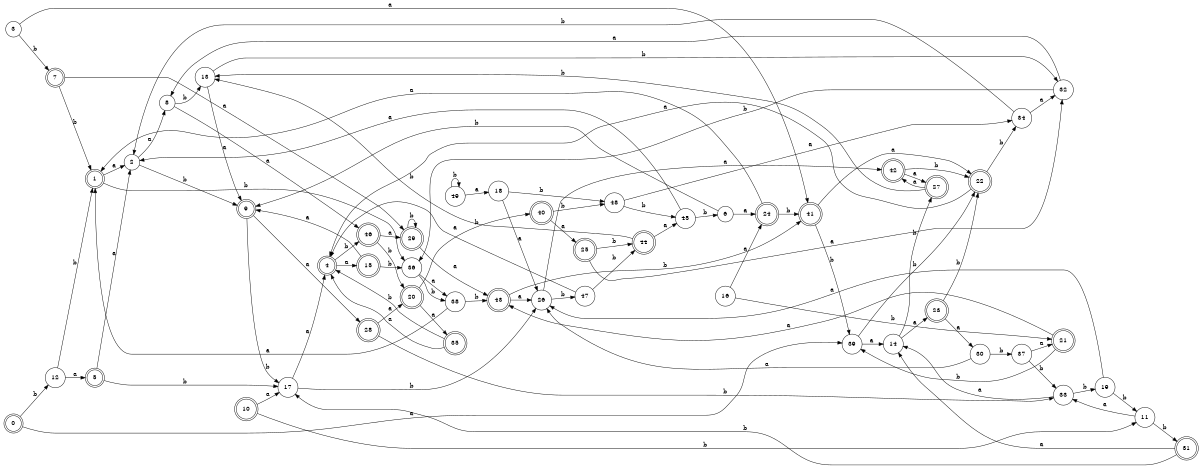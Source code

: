 digraph n40_6 {
__start0 [label="" shape="none"];

rankdir=LR;
size="8,5";

s0 [style="rounded,filled", color="black", fillcolor="white" shape="doublecircle", label="0"];
s1 [style="rounded,filled", color="black", fillcolor="white" shape="doublecircle", label="1"];
s2 [style="filled", color="black", fillcolor="white" shape="circle", label="2"];
s3 [style="filled", color="black", fillcolor="white" shape="circle", label="3"];
s4 [style="rounded,filled", color="black", fillcolor="white" shape="doublecircle", label="4"];
s5 [style="rounded,filled", color="black", fillcolor="white" shape="doublecircle", label="5"];
s6 [style="filled", color="black", fillcolor="white" shape="circle", label="6"];
s7 [style="rounded,filled", color="black", fillcolor="white" shape="doublecircle", label="7"];
s8 [style="filled", color="black", fillcolor="white" shape="circle", label="8"];
s9 [style="rounded,filled", color="black", fillcolor="white" shape="doublecircle", label="9"];
s10 [style="rounded,filled", color="black", fillcolor="white" shape="doublecircle", label="10"];
s11 [style="filled", color="black", fillcolor="white" shape="circle", label="11"];
s12 [style="filled", color="black", fillcolor="white" shape="circle", label="12"];
s13 [style="filled", color="black", fillcolor="white" shape="circle", label="13"];
s14 [style="filled", color="black", fillcolor="white" shape="circle", label="14"];
s15 [style="rounded,filled", color="black", fillcolor="white" shape="doublecircle", label="15"];
s16 [style="filled", color="black", fillcolor="white" shape="circle", label="16"];
s17 [style="filled", color="black", fillcolor="white" shape="circle", label="17"];
s18 [style="filled", color="black", fillcolor="white" shape="circle", label="18"];
s19 [style="filled", color="black", fillcolor="white" shape="circle", label="19"];
s20 [style="rounded,filled", color="black", fillcolor="white" shape="doublecircle", label="20"];
s21 [style="rounded,filled", color="black", fillcolor="white" shape="doublecircle", label="21"];
s22 [style="rounded,filled", color="black", fillcolor="white" shape="doublecircle", label="22"];
s23 [style="rounded,filled", color="black", fillcolor="white" shape="doublecircle", label="23"];
s24 [style="rounded,filled", color="black", fillcolor="white" shape="doublecircle", label="24"];
s25 [style="rounded,filled", color="black", fillcolor="white" shape="doublecircle", label="25"];
s26 [style="filled", color="black", fillcolor="white" shape="circle", label="26"];
s27 [style="rounded,filled", color="black", fillcolor="white" shape="doublecircle", label="27"];
s28 [style="rounded,filled", color="black", fillcolor="white" shape="doublecircle", label="28"];
s29 [style="rounded,filled", color="black", fillcolor="white" shape="doublecircle", label="29"];
s30 [style="filled", color="black", fillcolor="white" shape="circle", label="30"];
s31 [style="rounded,filled", color="black", fillcolor="white" shape="doublecircle", label="31"];
s32 [style="filled", color="black", fillcolor="white" shape="circle", label="32"];
s33 [style="filled", color="black", fillcolor="white" shape="circle", label="33"];
s34 [style="filled", color="black", fillcolor="white" shape="circle", label="34"];
s35 [style="rounded,filled", color="black", fillcolor="white" shape="doublecircle", label="35"];
s36 [style="filled", color="black", fillcolor="white" shape="circle", label="36"];
s37 [style="filled", color="black", fillcolor="white" shape="circle", label="37"];
s38 [style="filled", color="black", fillcolor="white" shape="circle", label="38"];
s39 [style="filled", color="black", fillcolor="white" shape="circle", label="39"];
s40 [style="rounded,filled", color="black", fillcolor="white" shape="doublecircle", label="40"];
s41 [style="rounded,filled", color="black", fillcolor="white" shape="doublecircle", label="41"];
s42 [style="rounded,filled", color="black", fillcolor="white" shape="doublecircle", label="42"];
s43 [style="rounded,filled", color="black", fillcolor="white" shape="doublecircle", label="43"];
s44 [style="rounded,filled", color="black", fillcolor="white" shape="doublecircle", label="44"];
s45 [style="filled", color="black", fillcolor="white" shape="circle", label="45"];
s46 [style="rounded,filled", color="black", fillcolor="white" shape="doublecircle", label="46"];
s47 [style="filled", color="black", fillcolor="white" shape="circle", label="47"];
s48 [style="filled", color="black", fillcolor="white" shape="circle", label="48"];
s49 [style="filled", color="black", fillcolor="white" shape="circle", label="49"];
s0 -> s39 [label="a"];
s0 -> s12 [label="b"];
s1 -> s2 [label="a"];
s1 -> s36 [label="b"];
s2 -> s8 [label="a"];
s2 -> s9 [label="b"];
s3 -> s41 [label="a"];
s3 -> s7 [label="b"];
s4 -> s15 [label="a"];
s4 -> s46 [label="b"];
s5 -> s2 [label="a"];
s5 -> s17 [label="b"];
s6 -> s24 [label="a"];
s6 -> s9 [label="b"];
s7 -> s29 [label="a"];
s7 -> s1 [label="b"];
s8 -> s46 [label="a"];
s8 -> s13 [label="b"];
s9 -> s28 [label="a"];
s9 -> s17 [label="b"];
s10 -> s17 [label="a"];
s10 -> s11 [label="b"];
s11 -> s33 [label="a"];
s11 -> s31 [label="b"];
s12 -> s5 [label="a"];
s12 -> s1 [label="b"];
s13 -> s9 [label="a"];
s13 -> s32 [label="b"];
s14 -> s23 [label="a"];
s14 -> s27 [label="b"];
s15 -> s9 [label="a"];
s15 -> s36 [label="b"];
s16 -> s24 [label="a"];
s16 -> s21 [label="b"];
s17 -> s4 [label="a"];
s17 -> s26 [label="b"];
s18 -> s26 [label="a"];
s18 -> s48 [label="b"];
s19 -> s26 [label="a"];
s19 -> s11 [label="b"];
s20 -> s35 [label="a"];
s20 -> s40 [label="b"];
s21 -> s43 [label="a"];
s21 -> s39 [label="b"];
s22 -> s4 [label="a"];
s22 -> s34 [label="b"];
s23 -> s30 [label="a"];
s23 -> s22 [label="b"];
s24 -> s1 [label="a"];
s24 -> s41 [label="b"];
s25 -> s32 [label="a"];
s25 -> s44 [label="b"];
s26 -> s42 [label="a"];
s26 -> s47 [label="b"];
s27 -> s42 [label="a"];
s27 -> s13 [label="b"];
s28 -> s20 [label="a"];
s28 -> s33 [label="b"];
s29 -> s43 [label="a"];
s29 -> s29 [label="b"];
s30 -> s26 [label="a"];
s30 -> s37 [label="b"];
s31 -> s14 [label="a"];
s31 -> s17 [label="b"];
s32 -> s8 [label="a"];
s32 -> s36 [label="b"];
s33 -> s14 [label="a"];
s33 -> s19 [label="b"];
s34 -> s32 [label="a"];
s34 -> s2 [label="b"];
s35 -> s4 [label="a"];
s35 -> s4 [label="b"];
s36 -> s38 [label="a"];
s36 -> s38 [label="b"];
s37 -> s21 [label="a"];
s37 -> s33 [label="b"];
s38 -> s1 [label="a"];
s38 -> s43 [label="b"];
s39 -> s14 [label="a"];
s39 -> s22 [label="b"];
s40 -> s25 [label="a"];
s40 -> s48 [label="b"];
s41 -> s22 [label="a"];
s41 -> s39 [label="b"];
s42 -> s27 [label="a"];
s42 -> s22 [label="b"];
s43 -> s26 [label="a"];
s43 -> s41 [label="b"];
s44 -> s45 [label="a"];
s44 -> s13 [label="b"];
s45 -> s2 [label="a"];
s45 -> s6 [label="b"];
s46 -> s29 [label="a"];
s46 -> s20 [label="b"];
s47 -> s4 [label="a"];
s47 -> s44 [label="b"];
s48 -> s34 [label="a"];
s48 -> s45 [label="b"];
s49 -> s18 [label="a"];
s49 -> s49 [label="b"];

}